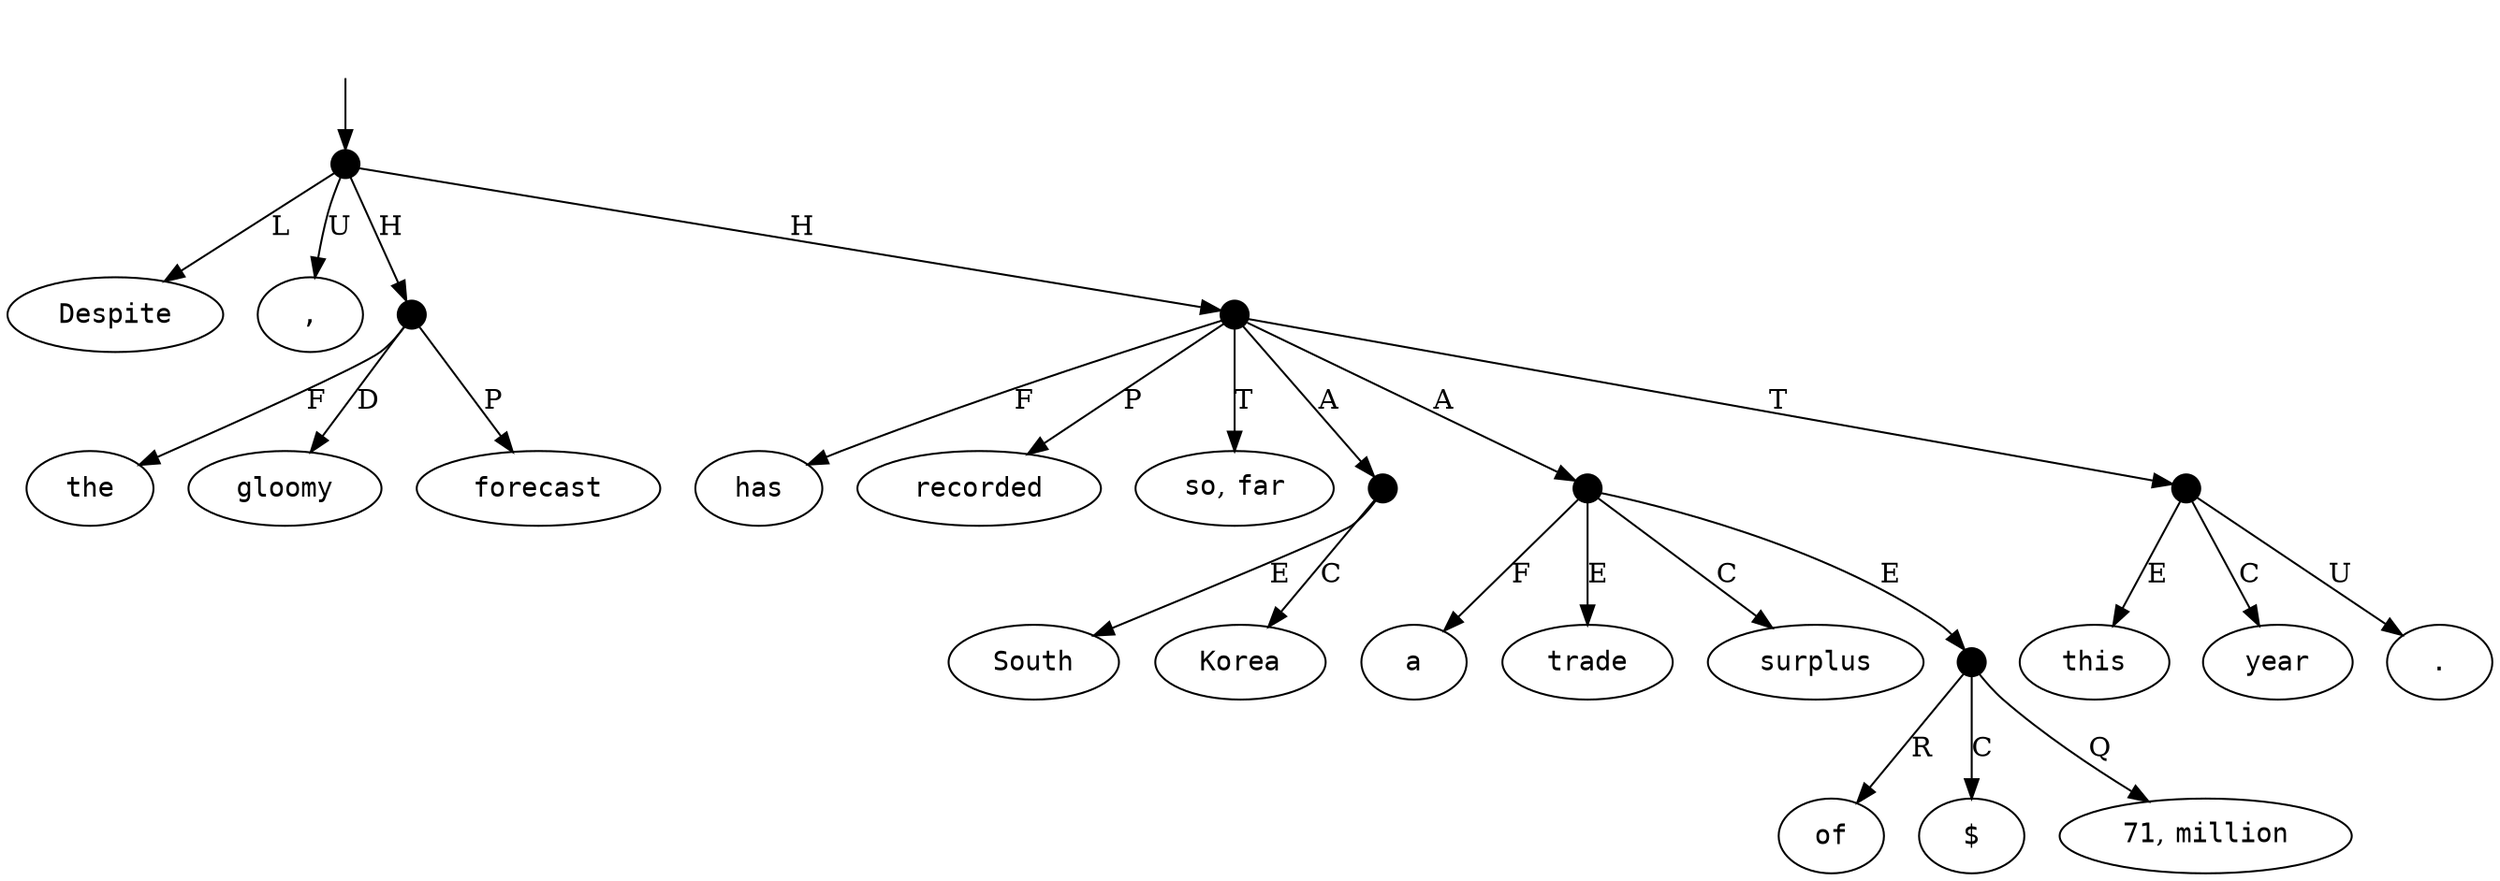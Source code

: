 digraph "20011006" {
  top [ style=invis ];
  top -> 19;
  0 [ label=<<table align="center" border="0" cellspacing="0"><tr><td colspan="2"><font face="Courier">Despite</font></td></tr></table>> ];
  1 [ label=<<table align="center" border="0" cellspacing="0"><tr><td colspan="2"><font face="Courier">the</font></td></tr></table>> ];
  2 [ label=<<table align="center" border="0" cellspacing="0"><tr><td colspan="2"><font face="Courier">gloomy</font></td></tr></table>> ];
  3 [ label=<<table align="center" border="0" cellspacing="0"><tr><td colspan="2"><font face="Courier">forecast</font></td></tr></table>> ];
  4 [ label=<<table align="center" border="0" cellspacing="0"><tr><td colspan="2"><font face="Courier">,</font></td></tr></table>> ];
  5 [ label=<<table align="center" border="0" cellspacing="0"><tr><td colspan="2"><font face="Courier">South</font></td></tr></table>> ];
  6 [ label=<<table align="center" border="0" cellspacing="0"><tr><td colspan="2"><font face="Courier">Korea</font></td></tr></table>> ];
  7 [ label=<<table align="center" border="0" cellspacing="0"><tr><td colspan="2"><font face="Courier">has</font></td></tr></table>> ];
  8 [ label=<<table align="center" border="0" cellspacing="0"><tr><td colspan="2"><font face="Courier">recorded</font></td></tr></table>> ];
  9 [ label=<<table align="center" border="0" cellspacing="0"><tr><td colspan="2"><font face="Courier">a</font></td></tr></table>> ];
  10 [ label=<<table align="center" border="0" cellspacing="0"><tr><td colspan="2"><font face="Courier">trade</font></td></tr></table>> ];
  11 [ label=<<table align="center" border="0" cellspacing="0"><tr><td colspan="2"><font face="Courier">surplus</font></td></tr></table>> ];
  12 [ label=<<table align="center" border="0" cellspacing="0"><tr><td colspan="2"><font face="Courier">of</font></td></tr></table>> ];
  13 [ label=<<table align="center" border="0" cellspacing="0"><tr><td colspan="2"><font face="Courier">$</font></td></tr></table>> ];
  14 [ label=<<table align="center" border="0" cellspacing="0"><tr><td colspan="2"><font face="Courier">71</font>,&nbsp;<font face="Courier">million</font></td></tr></table>> ];
  15 [ label=<<table align="center" border="0" cellspacing="0"><tr><td colspan="2"><font face="Courier">so</font>,&nbsp;<font face="Courier">far</font></td></tr></table>> ];
  16 [ label=<<table align="center" border="0" cellspacing="0"><tr><td colspan="2"><font face="Courier">this</font></td></tr></table>> ];
  17 [ label=<<table align="center" border="0" cellspacing="0"><tr><td colspan="2"><font face="Courier">year</font></td></tr></table>> ];
  18 [ label=<<table align="center" border="0" cellspacing="0"><tr><td colspan="2"><font face="Courier">.</font></td></tr></table>> ];
  19 [ shape=point, width=0.2 ];
  20 [ shape=point, width=0.2 ];
  21 [ shape=point, width=0.2 ];
  22 [ shape=point, width=0.2 ];
  23 [ shape=point, width=0.2 ];
  24 [ shape=point, width=0.2 ];
  25 [ shape=point, width=0.2 ];
  22 -> 15 [ label="T" ];
  20 -> 1 [ label="F" ];
  21 -> 6 [ label="C" ];
  23 -> 9 [ label="F" ];
  19 -> 20 [ label="H" ];
  19 -> 0 [ label="L" ];
  21 -> 5 [ label="E" ];
  20 -> 2 [ label="D" ];
  24 -> 13 [ label="C" ];
  24 -> 14 [ label="Q" ];
  19 -> 4 [ label="U" ];
  23 -> 11 [ label="C" ];
  25 -> 17 [ label="C" ];
  20 -> 3 [ label="P" ];
  23 -> 24 [ label="E" ];
  22 -> 8 [ label="P" ];
  22 -> 23 [ label="A" ];
  25 -> 16 [ label="E" ];
  22 -> 21 [ label="A" ];
  22 -> 25 [ label="T" ];
  19 -> 22 [ label="H" ];
  23 -> 10 [ label="E" ];
  24 -> 12 [ label="R" ];
  22 -> 7 [ label="F" ];
  25 -> 18 [ label="U" ];
}

